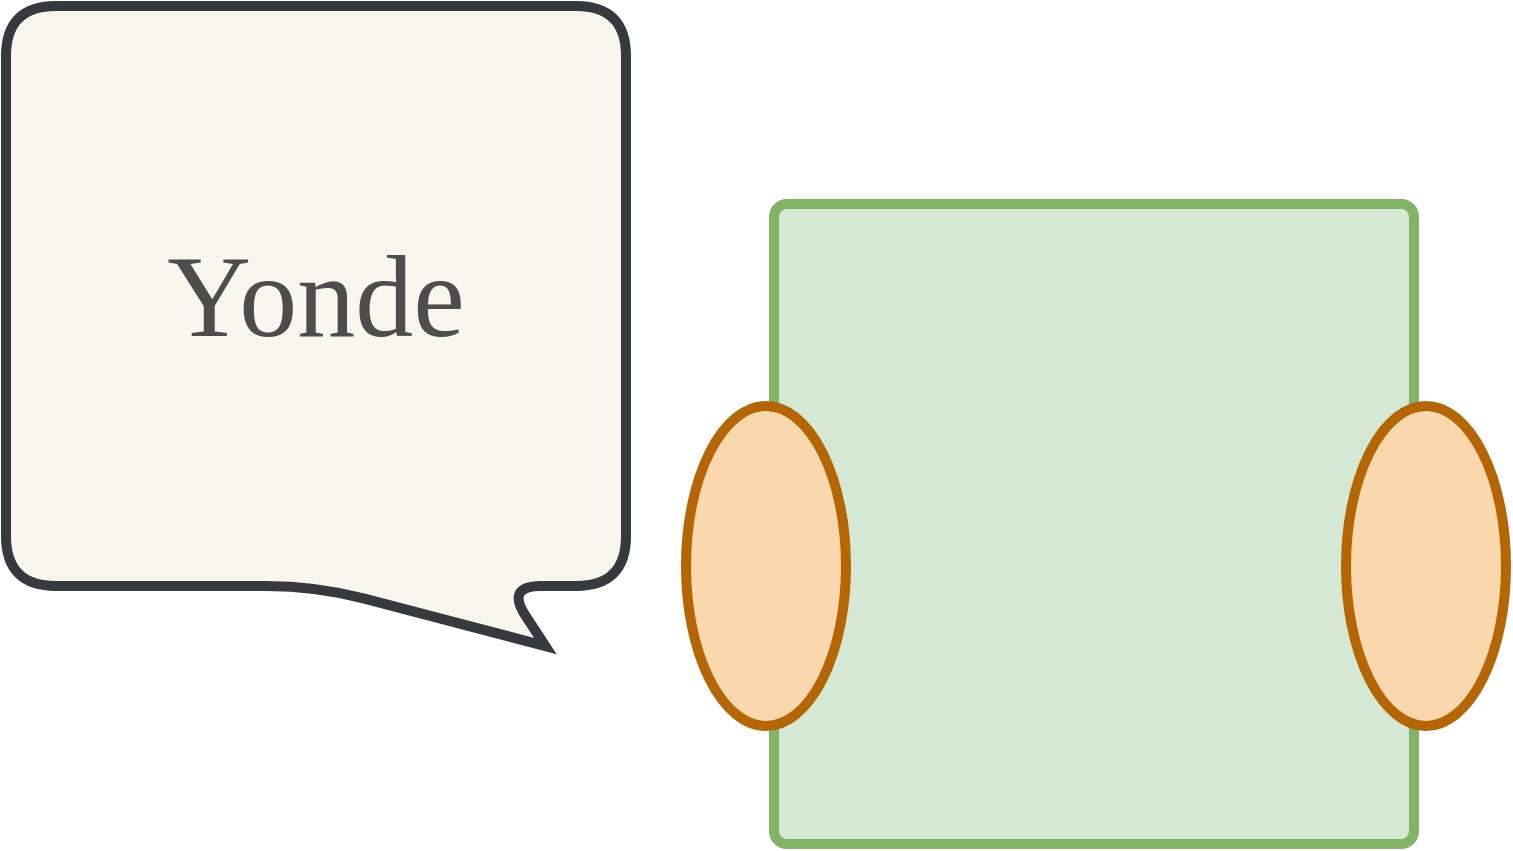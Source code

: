 <mxfile version="13.10.0" type="embed">
    <diagram id="FKqktztcBN4K4i71OJ5Y" name="ページ1">
        <mxGraphModel dx="1860" dy="1224" grid="1" gridSize="10" guides="1" tooltips="1" connect="1" arrows="1" fold="1" page="1" pageScale="1" pageWidth="827" pageHeight="1169" background="none" math="0" shadow="0">
            <root>
                <mxCell id="0"/>
                <mxCell id="1" parent="0"/>
                <mxCell id="5" value="" style="whiteSpace=wrap;html=1;aspect=fixed;fillColor=#d5e8d4;strokeColor=#82b366;rounded=1;arcSize=2;strokeWidth=5;" parent="1" vertex="1">
                    <mxGeometry x="424" y="585" width="320" height="320" as="geometry"/>
                </mxCell>
                <mxCell id="9" value="" style="ellipse;whiteSpace=wrap;html=1;rotation=90;fillColor=#fad7ac;strokeColor=#b46504;strokeWidth=5;" vertex="1" parent="1">
                    <mxGeometry x="340" y="726" width="160" height="80" as="geometry"/>
                </mxCell>
                <mxCell id="12" value="" style="ellipse;whiteSpace=wrap;html=1;rotation=90;fillColor=#fad7ac;strokeColor=#b46504;strokeWidth=5;" vertex="1" parent="1">
                    <mxGeometry x="670" y="726" width="160" height="80" as="geometry"/>
                </mxCell>
                <mxCell id="13" value="&lt;span style=&quot;font-family: &amp;quot;comic sans ms&amp;quot;;&quot;&gt;Yonde&lt;/span&gt;" style="shape=callout;whiteSpace=wrap;html=1;perimeter=calloutPerimeter;rounded=1;strokeWidth=5;fontSize=58;position2=0.87;base=95;labelBackgroundColor=none;fillColor=#f9f7ed;strokeColor=#36393d;rotation=0;arcSize=50;fontColor=#4D4D4D;" vertex="1" parent="1">
                    <mxGeometry x="40" y="486" width="310" height="320" as="geometry"/>
                </mxCell>
            </root>
        </mxGraphModel>
    </diagram>
</mxfile>
